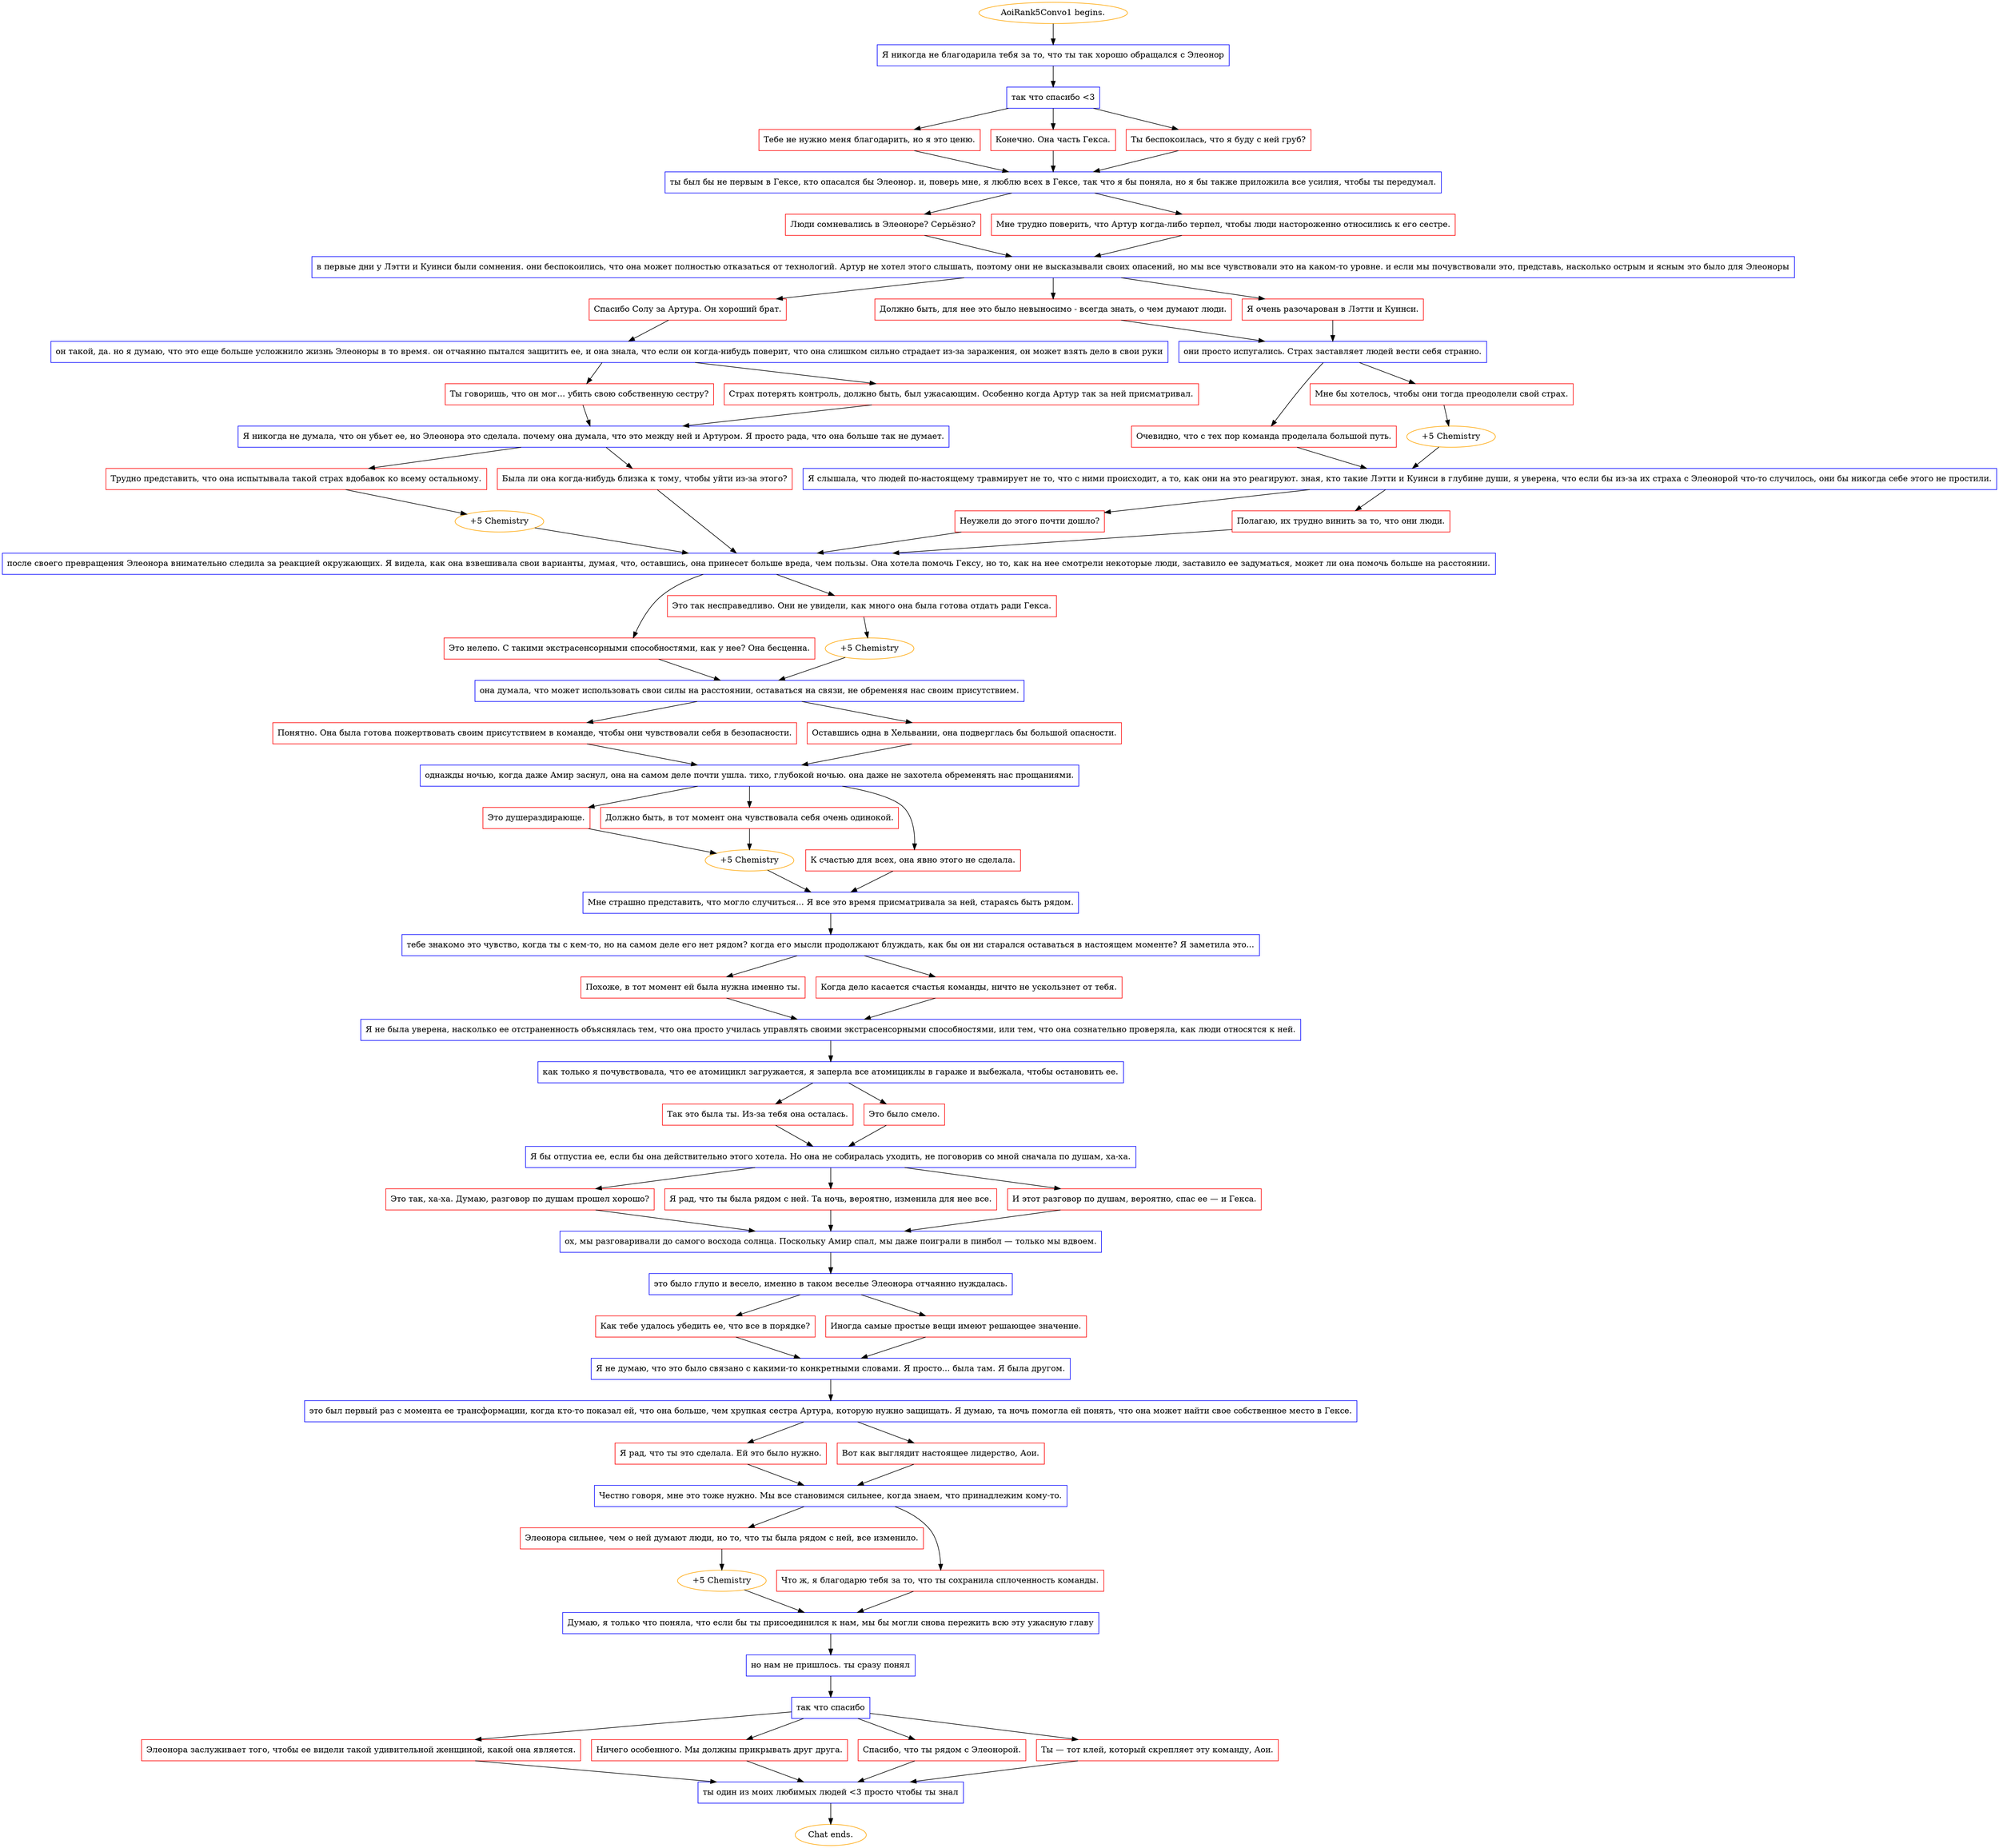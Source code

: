 digraph {
	"AoiRank5Convo1 begins." [color=orange];
		"AoiRank5Convo1 begins." -> j1398868886;
	j1398868886 [label="Я никогда не благодарила тебя за то, что ты так хорошо обращался с Элеонор",shape=box,color=blue];
		j1398868886 -> j184733454;
	j184733454 [label="так что спасибо <3",shape=box,color=blue];
		j184733454 -> j1353167875;
		j184733454 -> j3731452523;
		j184733454 -> j2025749136;
	j1353167875 [label="Тебе не нужно меня благодарить, но я это ценю.",shape=box,color=red];
		j1353167875 -> j3296938217;
	j3731452523 [label="Конечно. Она часть Гекса.",shape=box,color=red];
		j3731452523 -> j3296938217;
	j2025749136 [label="Ты беспокоилась, что я буду с ней груб?",shape=box,color=red];
		j2025749136 -> j3296938217;
	j3296938217 [label="ты был бы не первым в Гексе, кто опасался бы Элеонор. и, поверь мне, я люблю всех в Гексе, так что я бы поняла, но я бы также приложила все усилия, чтобы ты передумал.",shape=box,color=blue];
		j3296938217 -> j2190603340;
		j3296938217 -> j3509728204;
	j2190603340 [label="Люди сомневались в Элеоноре? Серьёзно?",shape=box,color=red];
		j2190603340 -> j2241571924;
	j3509728204 [label="Мне трудно поверить, что Артур когда-либо терпел, чтобы люди настороженно относились к его сестре.",shape=box,color=red];
		j3509728204 -> j2241571924;
	j2241571924 [label="в первые дни у Лэтти и Куинси были сомнения. они беспокоились, что она может полностью отказаться от технологий. Артур не хотел этого слышать, поэтому они не высказывали своих опасений, но мы все чувствовали это на каком-то уровне. и если мы почувствовали это, представь, насколько острым и ясным это было для Элеоноры",shape=box,color=blue];
		j2241571924 -> j2702761845;
		j2241571924 -> j3598519922;
		j2241571924 -> j1438379007;
	j2702761845 [label="Спасибо Солу за Артура. Он хороший брат.",shape=box,color=red];
		j2702761845 -> j324103237;
	j3598519922 [label="Должно быть, для нее это было невыносимо - всегда знать, о чем думают люди.",shape=box,color=red];
		j3598519922 -> j3403331707;
	j1438379007 [label="Я очень разочарован в Лэтти и Куинси.",shape=box,color=red];
		j1438379007 -> j3403331707;
	j324103237 [label="он такой, да. но я думаю, что это еще больше усложнило жизнь Элеоноры в то время. он отчаянно пытался защитить ее, и она знала, что если он когда-нибудь поверит, что она слишком сильно страдает из-за заражения, он может взять дело в свои руки",shape=box,color=blue];
		j324103237 -> j3169874747;
		j324103237 -> j51019897;
	j3403331707 [label="они просто испугались. Страх заставляет людей вести себя странно.",shape=box,color=blue];
		j3403331707 -> j2504446485;
		j3403331707 -> j3103557498;
	j3169874747 [label="Ты говоришь, что он мог... убить свою собственную сестру?",shape=box,color=red];
		j3169874747 -> j3123942152;
	j51019897 [label="Страх потерять контроль, должно быть, был ужасающим. Особенно когда Артур так за ней присматривал.",shape=box,color=red];
		j51019897 -> j3123942152;
	j2504446485 [label="Очевидно, что с тех пор команда проделала большой путь.",shape=box,color=red];
		j2504446485 -> j2185200770;
	j3103557498 [label="Мне бы хотелось, чтобы они тогда преодолели свой страх.",shape=box,color=red];
		j3103557498 -> j2999297536;
	j3123942152 [label="Я никогда не думала, что он убьет ее, но Элеонора это сделала. почему она думала, что это между ней и Артуром. Я просто рада, что она больше так не думает.",shape=box,color=blue];
		j3123942152 -> j2062459042;
		j3123942152 -> j4152555113;
	j2185200770 [label="Я слышала, что людей по-настоящему травмирует не то, что с ними происходит, а то, как они на это реагируют. зная, кто такие Лэтти и Куинси в глубине души, я уверена, что если бы из-за их страха с Элеонорой что-то случилось, они бы никогда себе этого не простили.",shape=box,color=blue];
		j2185200770 -> j2995771439;
		j2185200770 -> j4128710666;
	j2999297536 [label="+5 Chemistry",color=orange];
		j2999297536 -> j2185200770;
	j2062459042 [label="Трудно представить, что она испытывала такой страх вдобавок ко всему остальному.",shape=box,color=red];
		j2062459042 -> j1498241268;
	j4152555113 [label="Была ли она когда-нибудь близка к тому, чтобы уйти из-за этого?",shape=box,color=red];
		j4152555113 -> j2151902536;
	j2995771439 [label="Неужели до этого почти дошло?",shape=box,color=red];
		j2995771439 -> j2151902536;
	j4128710666 [label="Полагаю, их трудно винить за то, что они люди.",shape=box,color=red];
		j4128710666 -> j2151902536;
	j1498241268 [label="+5 Chemistry",color=orange];
		j1498241268 -> j2151902536;
	j2151902536 [label="после своего превращения Элеонора внимательно следила за реакцией окружающих. Я видела, как она взвешивала свои варианты, думая, что, оставшись, она принесет больше вреда, чем пользы. Она хотела помочь Гексу, но то, как на нее смотрели некоторые люди, заставило ее задуматься, может ли она помочь больше на расстоянии.",shape=box,color=blue];
		j2151902536 -> j3625382150;
		j2151902536 -> j3547534278;
	j3625382150 [label="Это нелепо. С такими экстрасенсорными способностями, как у нее? Она бесценна.",shape=box,color=red];
		j3625382150 -> j476707101;
	j3547534278 [label="Это так несправедливо. Они не увидели, как много она была готова отдать ради Гекса.",shape=box,color=red];
		j3547534278 -> j2671162828;
	j476707101 [label="она думала, что может использовать свои силы на расстоянии, оставаться на связи, не обременяя нас своим присутствием.",shape=box,color=blue];
		j476707101 -> j639097248;
		j476707101 -> j4214449396;
	j2671162828 [label="+5 Chemistry",color=orange];
		j2671162828 -> j476707101;
	j639097248 [label="Понятно. Она была готова пожертвовать своим присутствием в команде, чтобы они чувствовали себя в безопасности.",shape=box,color=red];
		j639097248 -> j438772309;
	j4214449396 [label="Оставшись одна в Хельвании, она подверглась бы большой опасности.",shape=box,color=red];
		j4214449396 -> j438772309;
	j438772309 [label="однажды ночью, когда даже Амир заснул, она на самом деле почти ушла. тихо, глубокой ночью. она даже не захотела обременять нас прощаниями.",shape=box,color=blue];
		j438772309 -> j2669093824;
		j438772309 -> j386664292;
		j438772309 -> j1546872668;
	j2669093824 [label="Это душераздирающе.",shape=box,color=red];
		j2669093824 -> j3698343260;
	j386664292 [label="К счастью для всех, она явно этого не сделала.",shape=box,color=red];
		j386664292 -> j3620233315;
	j1546872668 [label="Должно быть, в тот момент она чувствовала себя очень одинокой.",shape=box,color=red];
		j1546872668 -> j3698343260;
	j3698343260 [label="+5 Chemistry",color=orange];
		j3698343260 -> j3620233315;
	j3620233315 [label="Мне страшно представить, что могло случиться... Я все это время присматривала за ней, стараясь быть рядом.",shape=box,color=blue];
		j3620233315 -> j974979431;
	j974979431 [label="тебе знакомо это чувство, когда ты с кем-то, но на самом деле его нет рядом? когда его мысли продолжают блуждать, как бы он ни старался оставаться в настоящем моменте? Я заметила это...",shape=box,color=blue];
		j974979431 -> j435203285;
		j974979431 -> j3331429856;
	j435203285 [label="Похоже, в тот момент ей была нужна именно ты.",shape=box,color=red];
		j435203285 -> j2712093269;
	j3331429856 [label="Когда дело касается счастья команды, ничто не ускользнет от тебя.",shape=box,color=red];
		j3331429856 -> j2712093269;
	j2712093269 [label="Я не была уверена, насколько ее отстраненность объяснялась тем, что она просто училась управлять своими экстрасенсорными способностями, или тем, что она сознательно проверяла, как люди относятся к ней.",shape=box,color=blue];
		j2712093269 -> j1667849143;
	j1667849143 [label="как только я почувствовала, что ее атомицикл загружается, я заперла все атомициклы в гараже и выбежала, чтобы остановить ее.",shape=box,color=blue];
		j1667849143 -> j3198212976;
		j1667849143 -> j1364498645;
	j3198212976 [label="Так это была ты. Из-за тебя она осталась.",shape=box,color=red];
		j3198212976 -> j4196626750;
	j1364498645 [label="Это было смело.",shape=box,color=red];
		j1364498645 -> j4196626750;
	j4196626750 [label="Я бы отпустиа ее, если бы она действительно этого хотела. Но она не собиралась уходить, не поговорив со мной сначала по душам, ха-ха.",shape=box,color=blue];
		j4196626750 -> j2206209264;
		j4196626750 -> j4053789665;
		j4196626750 -> j3754437314;
	j2206209264 [label="Это так, ха-ха. Думаю, разговор по душам прошел хорошо?",shape=box,color=red];
		j2206209264 -> j2577009348;
	j4053789665 [label="Я рад, что ты была рядом с ней. Та ночь, вероятно, изменила для нее все.",shape=box,color=red];
		j4053789665 -> j2577009348;
	j3754437314 [label="И этот разговор по душам, вероятно, спас ее — и Гекса.",shape=box,color=red];
		j3754437314 -> j2577009348;
	j2577009348 [label="ох, мы разговаривали до самого восхода солнца. Поскольку Амир спал, мы даже поиграли в пинбол — только мы вдвоем.",shape=box,color=blue];
		j2577009348 -> j2455246432;
	j2455246432 [label="это было глупо и весело, именно в таком веселье Элеонора отчаянно нуждалась.",shape=box,color=blue];
		j2455246432 -> j2133983677;
		j2455246432 -> j247148702;
	j2133983677 [label="Как тебе удалось убедить ее, что все в порядке?",shape=box,color=red];
		j2133983677 -> j2960383586;
	j247148702 [label="Иногда самые простые вещи имеют решающее значение.",shape=box,color=red];
		j247148702 -> j2960383586;
	j2960383586 [label="Я не думаю, что это было связано с какими-то конкретными словами. Я просто... была там. Я была другом.",shape=box,color=blue];
		j2960383586 -> j2599780053;
	j2599780053 [label="это был первый раз с момента ее трансформации, когда кто-то показал ей, что она больше, чем хрупкая сестра Артура, которую нужно защищать. Я думаю, та ночь помогла ей понять, что она может найти свое собственное место в Гексе.",shape=box,color=blue];
		j2599780053 -> j2584984750;
		j2599780053 -> j440946183;
	j2584984750 [label="Я рад, что ты это сделала. Ей это было нужно.",shape=box,color=red];
		j2584984750 -> j1682775967;
	j440946183 [label="Вот как выглядит настоящее лидерство, Аои.",shape=box,color=red];
		j440946183 -> j1682775967;
	j1682775967 [label="Честно говоря, мне это тоже нужно. Мы все становимся сильнее, когда знаем, что принадлежим кому-то.",shape=box,color=blue];
		j1682775967 -> j1123164933;
		j1682775967 -> j43296560;
	j1123164933 [label="Элеонора сильнее, чем о ней думают люди, но то, что ты была рядом с ней, все изменило.",shape=box,color=red];
		j1123164933 -> j2163175719;
	j43296560 [label="Что ж, я благодарю тебя за то, что ты сохранила сплоченность команды.",shape=box,color=red];
		j43296560 -> j77013009;
	j2163175719 [label="+5 Chemistry",color=orange];
		j2163175719 -> j77013009;
	j77013009 [label="Думаю, я только что поняла, что если бы ты присоединился к нам, мы бы могли снова пережить всю эту ужасную главу",shape=box,color=blue];
		j77013009 -> j436076854;
	j436076854 [label="но нам не пришлось. ты сразу понял",shape=box,color=blue];
		j436076854 -> j2354403526;
	j2354403526 [label="так что спасибо",shape=box,color=blue];
		j2354403526 -> j2395873840;
		j2354403526 -> j835900198;
		j2354403526 -> j2729300462;
		j2354403526 -> j1660307707;
	j2395873840 [label="Элеонора заслуживает того, чтобы ее видели такой удивительной женщиной, какой она является.",shape=box,color=red];
		j2395873840 -> j3550529811;
	j835900198 [label="Ничего особенного. Мы должны прикрывать друг друга.",shape=box,color=red];
		j835900198 -> j3550529811;
	j2729300462 [label="Спасибо, что ты рядом с Элеонорой.",shape=box,color=red];
		j2729300462 -> j3550529811;
	j1660307707 [label="Ты — тот клей, который скрепляет эту команду, Аои.",shape=box,color=red];
		j1660307707 -> j3550529811;
	j3550529811 [label="ты один из моих любимых людей <3 просто чтобы ты знал",shape=box,color=blue];
		j3550529811 -> "Chat ends.";
	"Chat ends." [color=orange];
}